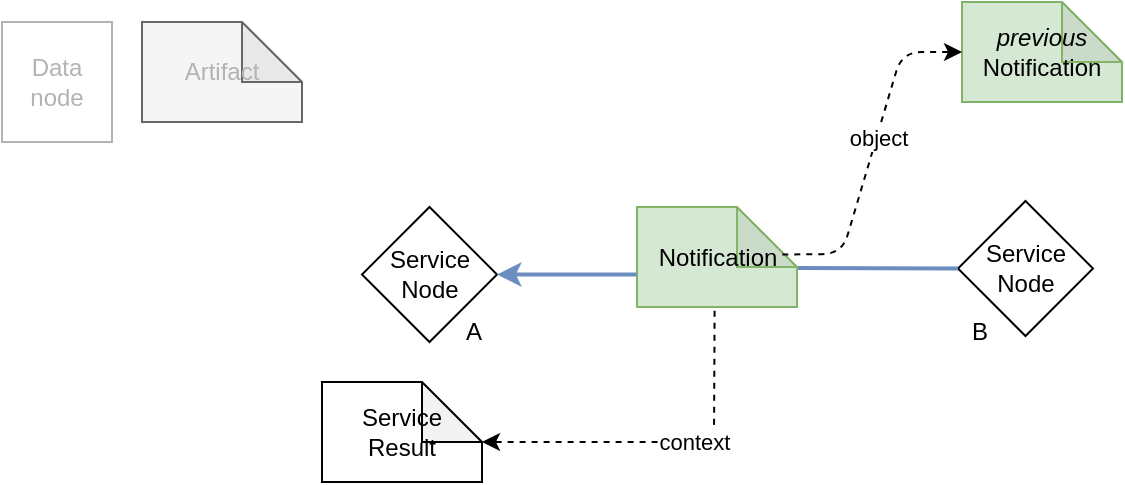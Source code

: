 <mxfile version="20.3.0" type="google"><diagram id="bKlIuONL0UMYNWtzhna3" name="Page-1"><mxGraphModel grid="1" page="1" gridSize="10" guides="1" tooltips="1" connect="1" arrows="1" fold="1" pageScale="1" pageWidth="827" pageHeight="1169" math="0" shadow="0"><root><mxCell id="0"/><mxCell id="1" parent="0"/><mxCell id="B7y1gIS1nqqBivOsphvt-5" value="Notification" style="shape=note;whiteSpace=wrap;html=1;backgroundOutline=1;darkOpacity=0.05;strokeColor=#82b366;fillColor=#d5e8d4;" vertex="1" parent="1"><mxGeometry x="457.5" y="292.5" width="80" height="50" as="geometry"/></mxCell><mxCell id="iOjpoVvlTKAoku4WwS8u-3" value="Service&lt;br&gt;Node" style="rhombus;whiteSpace=wrap;html=1;" vertex="1" parent="1"><mxGeometry x="618" y="289.5" width="67.5" height="67.5" as="geometry"/></mxCell><mxCell id="rn1wkCCqfpatfKzMjeWk-1" value="Service&lt;br&gt;Node" style="rhombus;whiteSpace=wrap;html=1;" vertex="1" parent="1"><mxGeometry x="320" y="292.5" width="67.5" height="67.5" as="geometry"/></mxCell><mxCell id="rn1wkCCqfpatfKzMjeWk-2" value="A" style="text;html=1;strokeColor=none;fillColor=none;align=center;verticalAlign=middle;whiteSpace=wrap;rounded=0;" vertex="1" parent="1"><mxGeometry x="346" y="340.25" width="60" height="30" as="geometry"/></mxCell><mxCell id="rn1wkCCqfpatfKzMjeWk-3" value="B" style="text;html=1;strokeColor=none;fillColor=none;align=center;verticalAlign=middle;whiteSpace=wrap;rounded=0;" vertex="1" parent="1"><mxGeometry x="599" y="340.25" width="60" height="30" as="geometry"/></mxCell><mxCell id="MCIQe3zjAZB40ZJiVLeM-1" value="&lt;i&gt;previous&lt;/i&gt;&lt;br&gt;Notification" style="shape=note;whiteSpace=wrap;html=1;backgroundOutline=1;darkOpacity=0.05;strokeColor=#82b366;fillColor=#d5e8d4;" vertex="1" parent="1"><mxGeometry x="620" y="190" width="80" height="50" as="geometry"/></mxCell><mxCell id="MCIQe3zjAZB40ZJiVLeM-2" value="" style="endArrow=classic;html=1;rounded=1;entryX=0;entryY=0.5;entryDx=0;entryDy=0;entryPerimeter=0;exitX=0.908;exitY=0.475;exitDx=0;exitDy=0;exitPerimeter=0;dashed=1;" edge="1" parent="1" source="B7y1gIS1nqqBivOsphvt-5" target="MCIQe3zjAZB40ZJiVLeM-1"><mxGeometry width="50" height="50" relative="1" as="geometry"><mxPoint x="390" y="390" as="sourcePoint"/><mxPoint x="440" y="340" as="targetPoint"/><Array as="points"><mxPoint x="560" y="316"/><mxPoint x="590" y="215"/></Array></mxGeometry></mxCell><mxCell id="MCIQe3zjAZB40ZJiVLeM-3" value="object" style="edgeLabel;html=1;align=center;verticalAlign=middle;resizable=0;points=[];" connectable="0" vertex="1" parent="MCIQe3zjAZB40ZJiVLeM-2"><mxGeometry x="0.101" relative="1" as="geometry"><mxPoint as="offset"/></mxGeometry></mxCell><mxCell id="NXdJ_Vg1VMPCGzAvAC5i-1" value="" style="endArrow=classic;html=1;rounded=0;entryX=1;entryY=0.5;entryDx=0;entryDy=0;exitX=-0.003;exitY=0.675;exitDx=0;exitDy=0;exitPerimeter=0;strokeWidth=2;fillColor=#dae8fc;strokeColor=#6c8ebf;" edge="1" parent="1" source="B7y1gIS1nqqBivOsphvt-5" target="rn1wkCCqfpatfKzMjeWk-1"><mxGeometry width="50" height="50" relative="1" as="geometry"><mxPoint x="420" y="390" as="sourcePoint"/><mxPoint x="470" y="340" as="targetPoint"/></mxGeometry></mxCell><mxCell id="NXdJ_Vg1VMPCGzAvAC5i-2" value="" style="endArrow=none;html=1;rounded=0;strokeWidth=2;exitX=0;exitY=0.5;exitDx=0;exitDy=0;fillColor=#dae8fc;strokeColor=#6c8ebf;" edge="1" parent="1"><mxGeometry width="50" height="50" relative="1" as="geometry"><mxPoint x="618" y="323.25" as="sourcePoint"/><mxPoint x="538" y="323" as="targetPoint"/></mxGeometry></mxCell><mxCell id="dCIx5TET2bIBLbmd8Vy1-1" value="&lt;font color=&quot;#b3b3b3&quot;&gt;Data node&lt;/font&gt;" style="rounded=0;whiteSpace=wrap;html=1;rotation=0;strokeColor=#B3B3B3;" vertex="1" parent="1"><mxGeometry x="140" y="200" width="55" height="60" as="geometry"/></mxCell><mxCell id="dCIx5TET2bIBLbmd8Vy1-2" value="&lt;font color=&quot;#b3b3b3&quot;&gt;Artifact&lt;/font&gt;" style="shape=note;whiteSpace=wrap;html=1;backgroundOutline=1;darkOpacity=0.05;strokeColor=#666666;fillColor=#f5f5f5;fontColor=#333333;" vertex="1" parent="1"><mxGeometry x="210" y="200" width="80" height="50" as="geometry"/></mxCell><mxCell id="dCIx5TET2bIBLbmd8Vy1-3" value="" style="endArrow=classic;html=1;rounded=1;dashed=1;exitX=0.485;exitY=1.037;exitDx=0;exitDy=0;exitPerimeter=0;" edge="1" parent="1"><mxGeometry width="50" height="50" relative="1" as="geometry"><mxPoint x="496.3" y="344.35" as="sourcePoint"/><mxPoint x="380" y="410" as="targetPoint"/><Array as="points"><mxPoint x="496" y="410"/></Array></mxGeometry></mxCell><mxCell id="dCIx5TET2bIBLbmd8Vy1-4" value="context" style="edgeLabel;html=1;align=center;verticalAlign=middle;resizable=0;points=[];" connectable="0" vertex="1" parent="dCIx5TET2bIBLbmd8Vy1-3"><mxGeometry x="-0.167" relative="1" as="geometry"><mxPoint as="offset"/></mxGeometry></mxCell><mxCell id="dCIx5TET2bIBLbmd8Vy1-5" value="Service&lt;br&gt;Result" style="shape=note;whiteSpace=wrap;html=1;backgroundOutline=1;darkOpacity=0.05;" vertex="1" parent="1"><mxGeometry x="300" y="380" width="80" height="50" as="geometry"/></mxCell></root></mxGraphModel></diagram></mxfile>